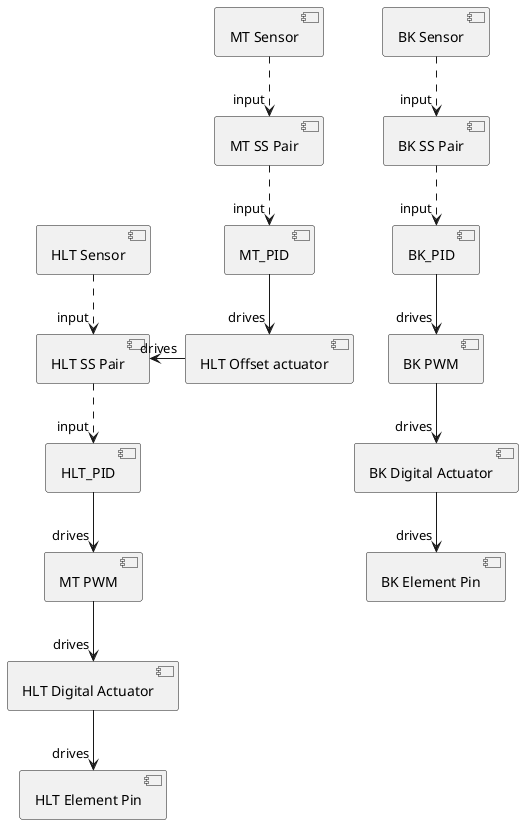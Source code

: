 @startuml HERMS
component HLT_PID
component BK_PID
component MT_PID

component HLT_PWM as "MT PWM"
component BK_PWM as "BK PWM"

component HLT_Digital as "HLT Digital Actuator"
component BK_Digital as "BK Digital Actuator"

component HLT_Pin as "HLT Element Pin"
component BK_Pin as "BK Element Pin"

component HLT_SSP as "HLT SS Pair"
component MT_SSP as "MT SS Pair"
component BK_SSP as "BK SS Pair"
component HLT_Sensor as "HLT Sensor"
component BK_Sensor as "BK Sensor"
component MT_Sensor as "MT Sensor"
component HLT_Offset as "HLT Offset actuator"

HLT_Sensor .down.> "input" HLT_SSP
HLT_SSP .down.> "input" HLT_PID
HLT_PID -down-> "drives" HLT_PWM
HLT_PWM -down-> "drives" HLT_Digital
HLT_Digital -down-> "drives" HLT_Pin

MT_Sensor .down.> "input" MT_SSP
MT_SSP .down.> "input" MT_PID
MT_PID -down-> "drives" HLT_Offset
HLT_Offset -left-> "drives" HLT_SSP

BK_Sensor .down.> "input" BK_SSP
BK_SSP .down.> "input" BK_PID
BK_PID -down-> "drives" BK_PWM
BK_PWM -down-> "drives" BK_Digital
BK_Digital -down-> "drives" BK_Pin

@enduml